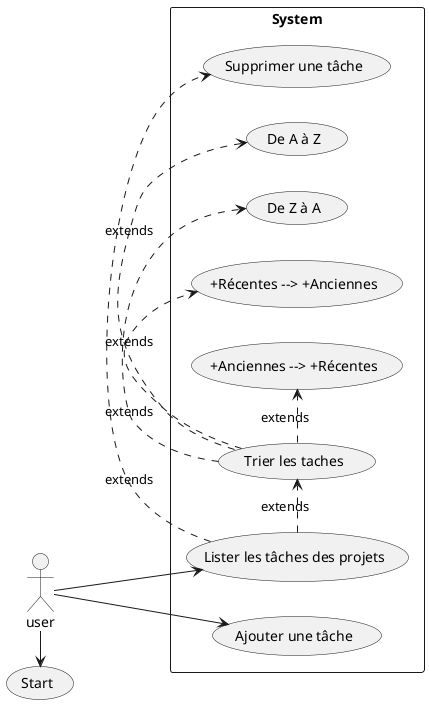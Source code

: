 @startuml

left to right direction
skinparam packageStyle rectangle
actor user
user -> (Start)

Rectangle System {
user --> (Lister les tâches des projets)
(Lister les tâches des projets) .> (Supprimer une tâche):extends
user --> (Ajouter une tâche)

(Lister les tâches des projets) .> (Trier les taches):extends
(Trier les taches) .>  (De A à Z):extends
(Trier les taches) .> (De Z à A):extends
(Trier les taches) .> (+Récentes --> +Anciennes):extends
(Trier les taches) .> (+Anciennes --> +Récentes):extends
}

@enduml
